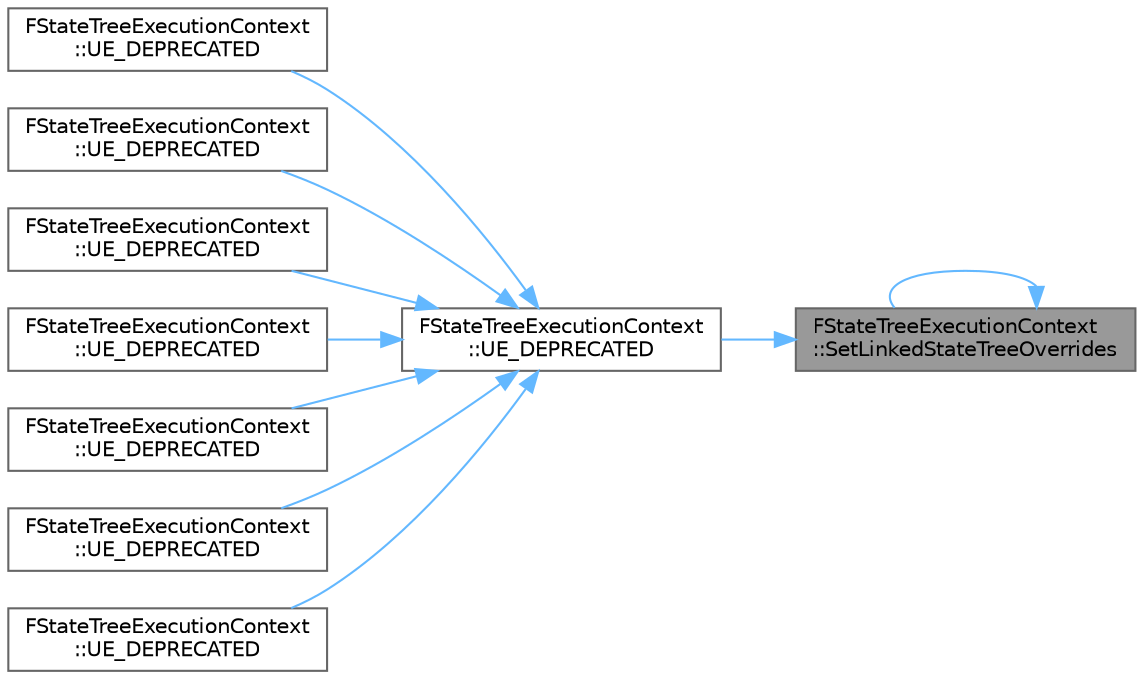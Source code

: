 digraph "FStateTreeExecutionContext::SetLinkedStateTreeOverrides"
{
 // INTERACTIVE_SVG=YES
 // LATEX_PDF_SIZE
  bgcolor="transparent";
  edge [fontname=Helvetica,fontsize=10,labelfontname=Helvetica,labelfontsize=10];
  node [fontname=Helvetica,fontsize=10,shape=box,height=0.2,width=0.4];
  rankdir="RL";
  Node1 [id="Node000001",label="FStateTreeExecutionContext\l::SetLinkedStateTreeOverrides",height=0.2,width=0.4,color="gray40", fillcolor="grey60", style="filled", fontcolor="black",tooltip="Overrides for linked State Trees."];
  Node1 -> Node1 [id="edge1_Node000001_Node000001",dir="back",color="steelblue1",style="solid",tooltip=" "];
  Node1 -> Node2 [id="edge2_Node000001_Node000002",dir="back",color="steelblue1",style="solid",tooltip=" "];
  Node2 [id="Node000002",label="FStateTreeExecutionContext\l::UE_DEPRECATED",height=0.2,width=0.4,color="grey40", fillcolor="white", style="filled",URL="$df/d4a/structFStateTreeExecutionContext.html#a1f17b3ec89b4311353fd8846bd99a6c3",tooltip="Overrides for linked State Trees."];
  Node2 -> Node3 [id="edge3_Node000002_Node000003",dir="back",color="steelblue1",style="solid",tooltip=" "];
  Node3 [id="Node000003",label="FStateTreeExecutionContext\l::UE_DEPRECATED",height=0.2,width=0.4,color="grey40", fillcolor="white", style="filled",URL="$df/d4a/structFStateTreeExecutionContext.html#ae718582f6940852e72d304bed84bcbf5",tooltip=" "];
  Node2 -> Node4 [id="edge4_Node000002_Node000004",dir="back",color="steelblue1",style="solid",tooltip=" "];
  Node4 [id="Node000004",label="FStateTreeExecutionContext\l::UE_DEPRECATED",height=0.2,width=0.4,color="grey40", fillcolor="white", style="filled",URL="$df/d4a/structFStateTreeExecutionContext.html#a8024a7cd2358089852d7c8761aeb7106",tooltip="Adds the state to the completed list from a finished task."];
  Node2 -> Node5 [id="edge5_Node000002_Node000005",dir="back",color="steelblue1",style="solid",tooltip=" "];
  Node5 [id="Node000005",label="FStateTreeExecutionContext\l::UE_DEPRECATED",height=0.2,width=0.4,color="grey40", fillcolor="white", style="filled",URL="$df/d4a/structFStateTreeExecutionContext.html#a9fa5650f8569439b3d8d7e9eccd90fb9",tooltip=" "];
  Node2 -> Node6 [id="edge6_Node000002_Node000006",dir="back",color="steelblue1",style="solid",tooltip=" "];
  Node6 [id="Node000006",label="FStateTreeExecutionContext\l::UE_DEPRECATED",height=0.2,width=0.4,color="grey40", fillcolor="white", style="filled",URL="$df/d4a/structFStateTreeExecutionContext.html#ac704199909526abe75dca318b29b93f3",tooltip="Confirms that the frame and state ID are valid and the task index is correct."];
  Node2 -> Node7 [id="edge7_Node000002_Node000007",dir="back",color="steelblue1",style="solid",tooltip=" "];
  Node7 [id="Node000007",label="FStateTreeExecutionContext\l::UE_DEPRECATED",height=0.2,width=0.4,color="grey40", fillcolor="white", style="filled",URL="$df/d4a/structFStateTreeExecutionContext.html#a6eade25027b7263a5d20833214df59a5",tooltip="Data storage of the instance data, cached for less indirections."];
  Node2 -> Node8 [id="edge8_Node000002_Node000008",dir="back",color="steelblue1",style="solid",tooltip=" "];
  Node8 [id="Node000008",label="FStateTreeExecutionContext\l::UE_DEPRECATED",height=0.2,width=0.4,color="grey40", fillcolor="white", style="filled",URL="$df/d4a/structFStateTreeExecutionContext.html#a3fbb6277a762e99d2e2c977a3bb45da7",tooltip="Finishes a task."];
  Node2 -> Node9 [id="edge9_Node000002_Node000009",dir="back",color="steelblue1",style="solid",tooltip=" "];
  Node9 [id="Node000009",label="FStateTreeExecutionContext\l::UE_DEPRECATED",height=0.2,width=0.4,color="grey40", fillcolor="white", style="filled",URL="$df/d4a/structFStateTreeExecutionContext.html#a684c1db266af1b100309b91147ad2b6e",tooltip="Removes delegate listener."];
}
